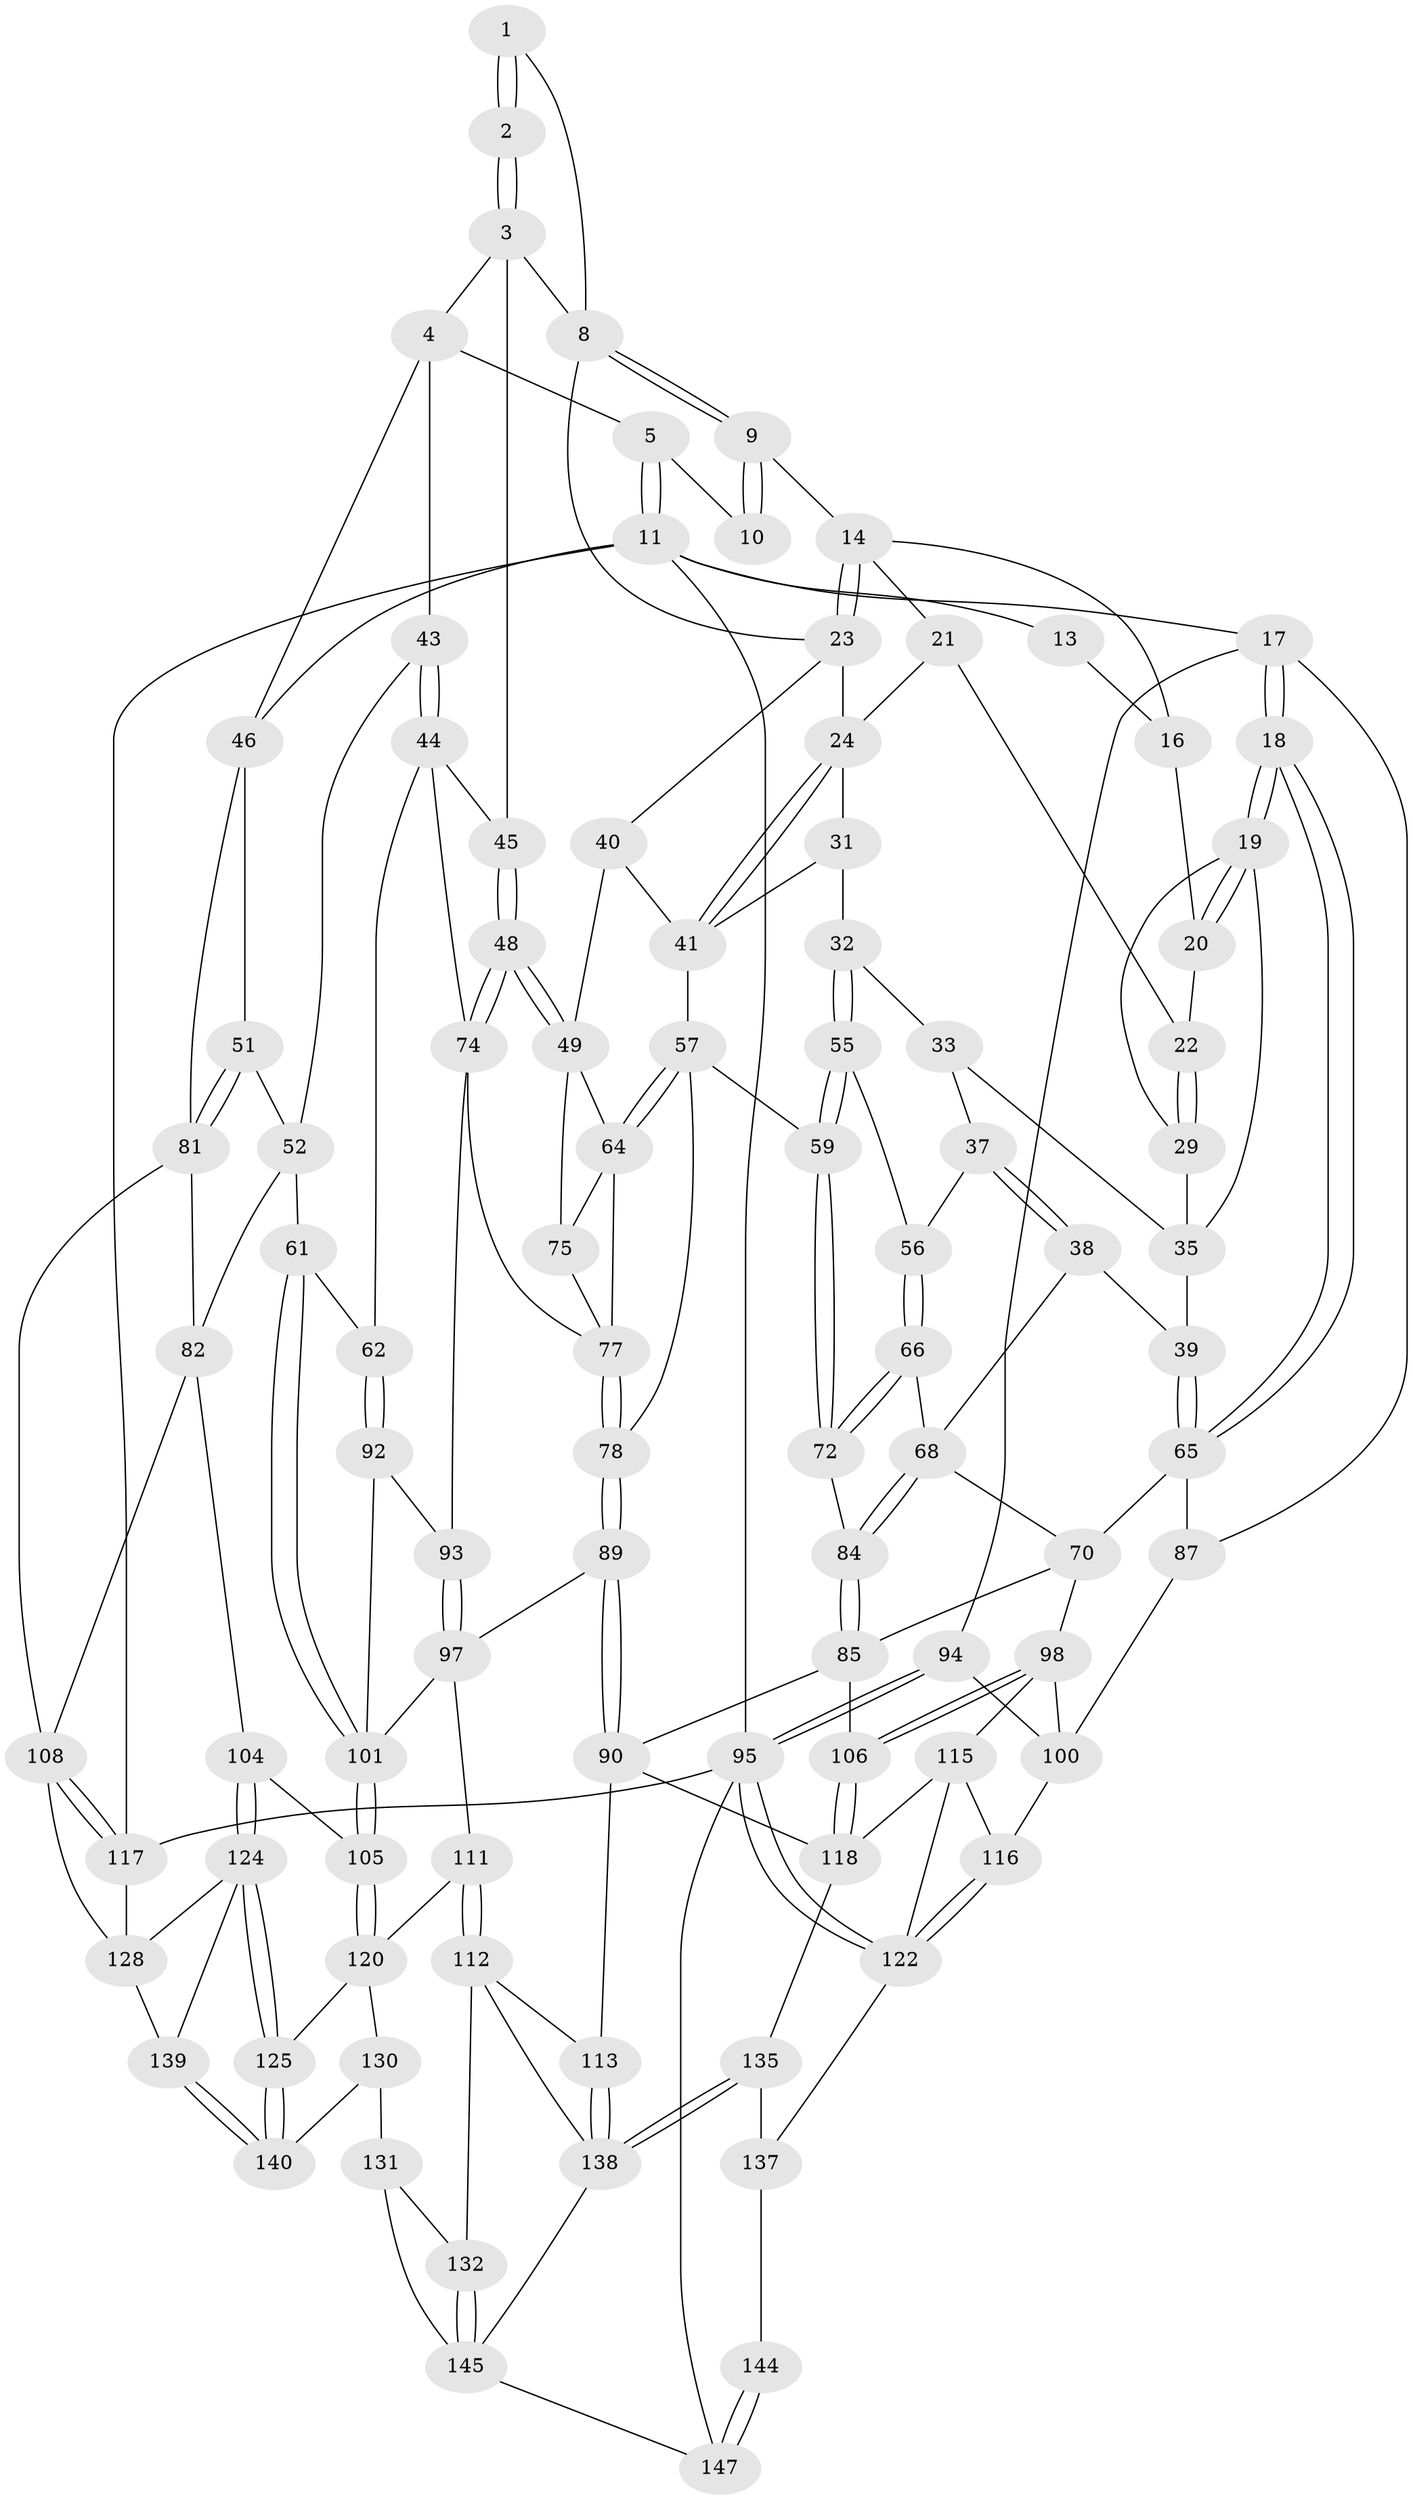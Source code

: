 // Generated by graph-tools (version 1.1) at 2025/24/03/03/25 07:24:37]
// undirected, 96 vertices, 214 edges
graph export_dot {
graph [start="1"]
  node [color=gray90,style=filled];
  1 [pos="+0.6542508143060388+0",super="+7"];
  2 [pos="+0.7845112361748489+0.11213509355162217"];
  3 [pos="+0.8033042640558169+0.12202471319763253",super="+28"];
  4 [pos="+0.8497479102039691+0.12236366974879516",super="+42"];
  5 [pos="+1+0",super="+6"];
  8 [pos="+0.6011370429085512+0.11892119177724915",super="+26"];
  9 [pos="+0.5004774865486856+0.005876561148900023"];
  10 [pos="+0.5046902223582737+0"];
  11 [pos="+1+0",super="+12"];
  13 [pos="+0.3185743092005224+0"];
  14 [pos="+0.45164370226300576+0.07091033901811472",super="+15"];
  16 [pos="+0.2860104582482138+0.023573374294555905"];
  17 [pos="+0+0.02550064413439874",super="+88"];
  18 [pos="+0+0.03369403837959726"];
  19 [pos="+0+0.06936636927612863",super="+30"];
  20 [pos="+0.19357656127635378+0.07775587009306367"];
  21 [pos="+0.320762849935212+0.11885312585604495"];
  22 [pos="+0.2850783685577161+0.14833294012231385"];
  23 [pos="+0.44884093679195364+0.17715616270716206",super="+27"];
  24 [pos="+0.43799181728492553+0.19680243200417732",super="+25"];
  29 [pos="+0.27722022457885076+0.1696327218144859"];
  31 [pos="+0.40808999145124825+0.2305247228299233"];
  32 [pos="+0.3884942293424577+0.23823073217861362"];
  33 [pos="+0.3693630338918755+0.23685860389231173",super="+34"];
  35 [pos="+0.27726486778902437+0.17922069593558504",super="+36"];
  37 [pos="+0.25765047599748714+0.2933637837044091",super="+53"];
  38 [pos="+0.25646167418887506+0.2937426883850798"];
  39 [pos="+0.20289175766274056+0.29347705512607286"];
  40 [pos="+0.5572975450490708+0.2721667794712228"];
  41 [pos="+0.5502118948980996+0.27222040685103277",super="+54"];
  43 [pos="+0.8471765450146208+0.2562922706921338"];
  44 [pos="+0.761573004312706+0.3113758292689574",super="+63"];
  45 [pos="+0.695797376201775+0.23298853914109435"];
  46 [pos="+1+0.3065729447852318",super="+47"];
  48 [pos="+0.6210398652037902+0.335682607086701"];
  49 [pos="+0.6196280817054277+0.3350383866476794",super="+50"];
  51 [pos="+0.9773161533807478+0.33671008320364987"];
  52 [pos="+0.8503009425118264+0.26164417049624145",super="+60"];
  55 [pos="+0.357324867072877+0.30920176596874455"];
  56 [pos="+0.29360316263655023+0.31594715469592927"];
  57 [pos="+0.442795793894528+0.3509790384938582",super="+58"];
  59 [pos="+0.40895546492077867+0.38970536902567127"];
  61 [pos="+0.7766389023725319+0.4318257302982307"];
  62 [pos="+0.7606702568075487+0.4214210945515575"];
  64 [pos="+0.5141881651371231+0.3537885579901846",super="+76"];
  65 [pos="+0.15444354885442632+0.3813698717595096",super="+71"];
  66 [pos="+0.2981217755305828+0.3272952582107617",super="+67"];
  68 [pos="+0.2845400001491761+0.4020966167629069",super="+69"];
  70 [pos="+0.18091433191578793+0.4411743093475042",super="+86"];
  72 [pos="+0.4059201995187365+0.3900459837818561",super="+73"];
  74 [pos="+0.6622935318025356+0.39217007460378406",super="+80"];
  75 [pos="+0.5424911966365931+0.37947068405772827"];
  77 [pos="+0.4661538038789394+0.47159780065393514",super="+79"];
  78 [pos="+0.4573529665789701+0.475776630743836"];
  81 [pos="+1+0.4055127053173235",super="+83"];
  82 [pos="+0.9019322097735547+0.44032125655923254",super="+103"];
  84 [pos="+0.3179965384084833+0.42492911606684425"];
  85 [pos="+0.3115321282994063+0.45770985380584",super="+91"];
  87 [pos="+0+0.4280877070704111"];
  89 [pos="+0.4548947097211838+0.4868256922246444"];
  90 [pos="+0.3959445491932212+0.5780061697221637",super="+114"];
  92 [pos="+0.6652662314423187+0.5315155139427097"];
  93 [pos="+0.6118025587930952+0.45476948140652534"];
  94 [pos="+0+0.7625295298063418"];
  95 [pos="+0+0.9025660139603038",super="+96"];
  97 [pos="+0.5742854465695576+0.548598806332499",super="+107"];
  98 [pos="+0.16744515273141725+0.5070010156773588",super="+99"];
  100 [pos="+0.06431077050293417+0.5085255855302203",super="+110"];
  101 [pos="+0.7566267617566741+0.6052146955554871",super="+102"];
  104 [pos="+0.7664551673670489+0.6206897040636807"];
  105 [pos="+0.76052574899596+0.6178655416154802"];
  106 [pos="+0.20169566661305266+0.5568999065405872"];
  108 [pos="+1+0.6390080898073518",super="+109"];
  111 [pos="+0.5857431382223058+0.6355784089519901"];
  112 [pos="+0.49479118204331635+0.710768555854979",super="+133"];
  113 [pos="+0.44079403178560994+0.6635591912584663"];
  115 [pos="+0.08262686428247877+0.6374163909115363",super="+119"];
  116 [pos="+0.07130265666896636+0.635780890714532"];
  117 [pos="+1+1"];
  118 [pos="+0.18210263643699892+0.6793611133122064",super="+121"];
  120 [pos="+0.6977538330381085+0.649261651861542",super="+127"];
  122 [pos="+0+0.8092994692790926",super="+123"];
  124 [pos="+0.8064202919867685+0.7348939338963844",super="+129"];
  125 [pos="+0.7988183402208794+0.7461987768997391",super="+126"];
  128 [pos="+0.9039336199166335+0.7175001489037474",super="+134"];
  130 [pos="+0.5833442786520919+0.8261936636132914",super="+142"];
  131 [pos="+0.558314279606674+0.8138593807688361",super="+148"];
  132 [pos="+0.5513798257249415+0.805858385432609"];
  135 [pos="+0.24107434596482546+0.8007740094765643",super="+136"];
  137 [pos="+0.06442629360647116+0.815640585545115"];
  138 [pos="+0.2596246532663086+0.8298718444208075",super="+143"];
  139 [pos="+1+1"];
  140 [pos="+1+1",super="+141"];
  144 [pos="+0.12516255384479405+0.869896542822742"];
  145 [pos="+0.2895247710890514+0.9361518672072865",super="+146"];
  147 [pos="+0.273849242331329+1"];
  1 -- 2 [weight=2];
  1 -- 2;
  1 -- 8;
  2 -- 3;
  2 -- 3;
  3 -- 4;
  3 -- 45;
  3 -- 8;
  4 -- 5;
  4 -- 43;
  4 -- 46;
  5 -- 11;
  5 -- 11;
  5 -- 10;
  8 -- 9;
  8 -- 9;
  8 -- 23;
  9 -- 10;
  9 -- 10;
  9 -- 14;
  11 -- 46;
  11 -- 117;
  11 -- 17;
  11 -- 13;
  11 -- 95;
  13 -- 16;
  14 -- 23;
  14 -- 23;
  14 -- 16;
  14 -- 21;
  16 -- 20;
  17 -- 18;
  17 -- 18;
  17 -- 94;
  17 -- 87;
  18 -- 19;
  18 -- 19;
  18 -- 65;
  18 -- 65;
  19 -- 20;
  19 -- 20;
  19 -- 35;
  19 -- 29;
  20 -- 22;
  21 -- 22;
  21 -- 24;
  22 -- 29;
  22 -- 29;
  23 -- 24;
  23 -- 40;
  24 -- 41;
  24 -- 41;
  24 -- 31;
  29 -- 35;
  31 -- 32;
  31 -- 41;
  32 -- 33;
  32 -- 55;
  32 -- 55;
  33 -- 35;
  33 -- 37 [weight=2];
  35 -- 39;
  37 -- 38;
  37 -- 38;
  37 -- 56;
  38 -- 39;
  38 -- 68;
  39 -- 65;
  39 -- 65;
  40 -- 41;
  40 -- 49;
  41 -- 57;
  43 -- 44;
  43 -- 44;
  43 -- 52;
  44 -- 45;
  44 -- 74;
  44 -- 62;
  45 -- 48;
  45 -- 48;
  46 -- 51;
  46 -- 81;
  48 -- 49;
  48 -- 49;
  48 -- 74;
  48 -- 74;
  49 -- 75;
  49 -- 64;
  51 -- 52;
  51 -- 81;
  51 -- 81;
  52 -- 82;
  52 -- 61;
  55 -- 56;
  55 -- 59;
  55 -- 59;
  56 -- 66;
  56 -- 66;
  57 -- 64;
  57 -- 64;
  57 -- 59;
  57 -- 78;
  59 -- 72;
  59 -- 72;
  61 -- 62;
  61 -- 101;
  61 -- 101;
  62 -- 92;
  62 -- 92;
  64 -- 75;
  64 -- 77;
  65 -- 70;
  65 -- 87;
  66 -- 72 [weight=2];
  66 -- 72;
  66 -- 68;
  68 -- 84;
  68 -- 84;
  68 -- 70;
  70 -- 98;
  70 -- 85;
  72 -- 84;
  74 -- 93;
  74 -- 77;
  75 -- 77;
  77 -- 78;
  77 -- 78;
  78 -- 89;
  78 -- 89;
  81 -- 82;
  81 -- 108;
  82 -- 104;
  82 -- 108;
  84 -- 85;
  84 -- 85;
  85 -- 90;
  85 -- 106;
  87 -- 100;
  89 -- 90;
  89 -- 90;
  89 -- 97;
  90 -- 113;
  90 -- 118;
  92 -- 93;
  92 -- 101;
  93 -- 97;
  93 -- 97;
  94 -- 95;
  94 -- 95;
  94 -- 100;
  95 -- 122;
  95 -- 122;
  95 -- 147;
  95 -- 117;
  97 -- 101;
  97 -- 111;
  98 -- 106;
  98 -- 106;
  98 -- 115;
  98 -- 100;
  100 -- 116;
  101 -- 105;
  101 -- 105;
  104 -- 105;
  104 -- 124;
  104 -- 124;
  105 -- 120;
  105 -- 120;
  106 -- 118;
  106 -- 118;
  108 -- 117;
  108 -- 117;
  108 -- 128;
  111 -- 112;
  111 -- 112;
  111 -- 120;
  112 -- 113;
  112 -- 138;
  112 -- 132;
  113 -- 138;
  113 -- 138;
  115 -- 116;
  115 -- 122;
  115 -- 118;
  116 -- 122;
  116 -- 122;
  117 -- 128;
  118 -- 135;
  120 -- 130;
  120 -- 125;
  122 -- 137;
  124 -- 125;
  124 -- 125;
  124 -- 128;
  124 -- 139;
  125 -- 140 [weight=2];
  125 -- 140;
  128 -- 139;
  130 -- 131 [weight=2];
  130 -- 140;
  131 -- 132;
  131 -- 145;
  132 -- 145;
  132 -- 145;
  135 -- 138;
  135 -- 138;
  135 -- 137;
  137 -- 144;
  138 -- 145;
  139 -- 140;
  139 -- 140;
  144 -- 147;
  144 -- 147;
  145 -- 147;
}
